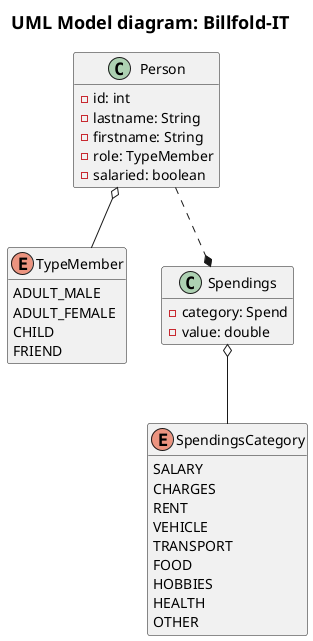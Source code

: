 @startuml

hide empty members
hide empty methods
skinparam titleFontSize 18
skinparam titleFontColor black

title
UML Model diagram: Billfold-IT
endtitle

class Person {
    - id: int
    - lastname: String
    - firstname: String
    - role: TypeMember
    - salaried: boolean
}

enum TypeMember {
    ADULT_MALE
    ADULT_FEMALE
    CHILD
    FRIEND
}

enum SpendingsCategory {
    SALARY
    CHARGES
    RENT
    VEHICLE
    TRANSPORT
    FOOD
    HOBBIES
    HEALTH
    OTHER
}

class Spendings {
    - category: Spend
    - value: double
}

Person ..* Spendings
Person o-- TypeMember
Spendings o-- SpendingsCategory

'========================================
' Liens avec les interfaces : héritage
' http://ecrucru.free.fr/?page=uml

' ..|> Implementation
' --|> Héritage

' --o Aggrégation
' --* Composition
' --> Association
' ..> Dépendance

@enduml